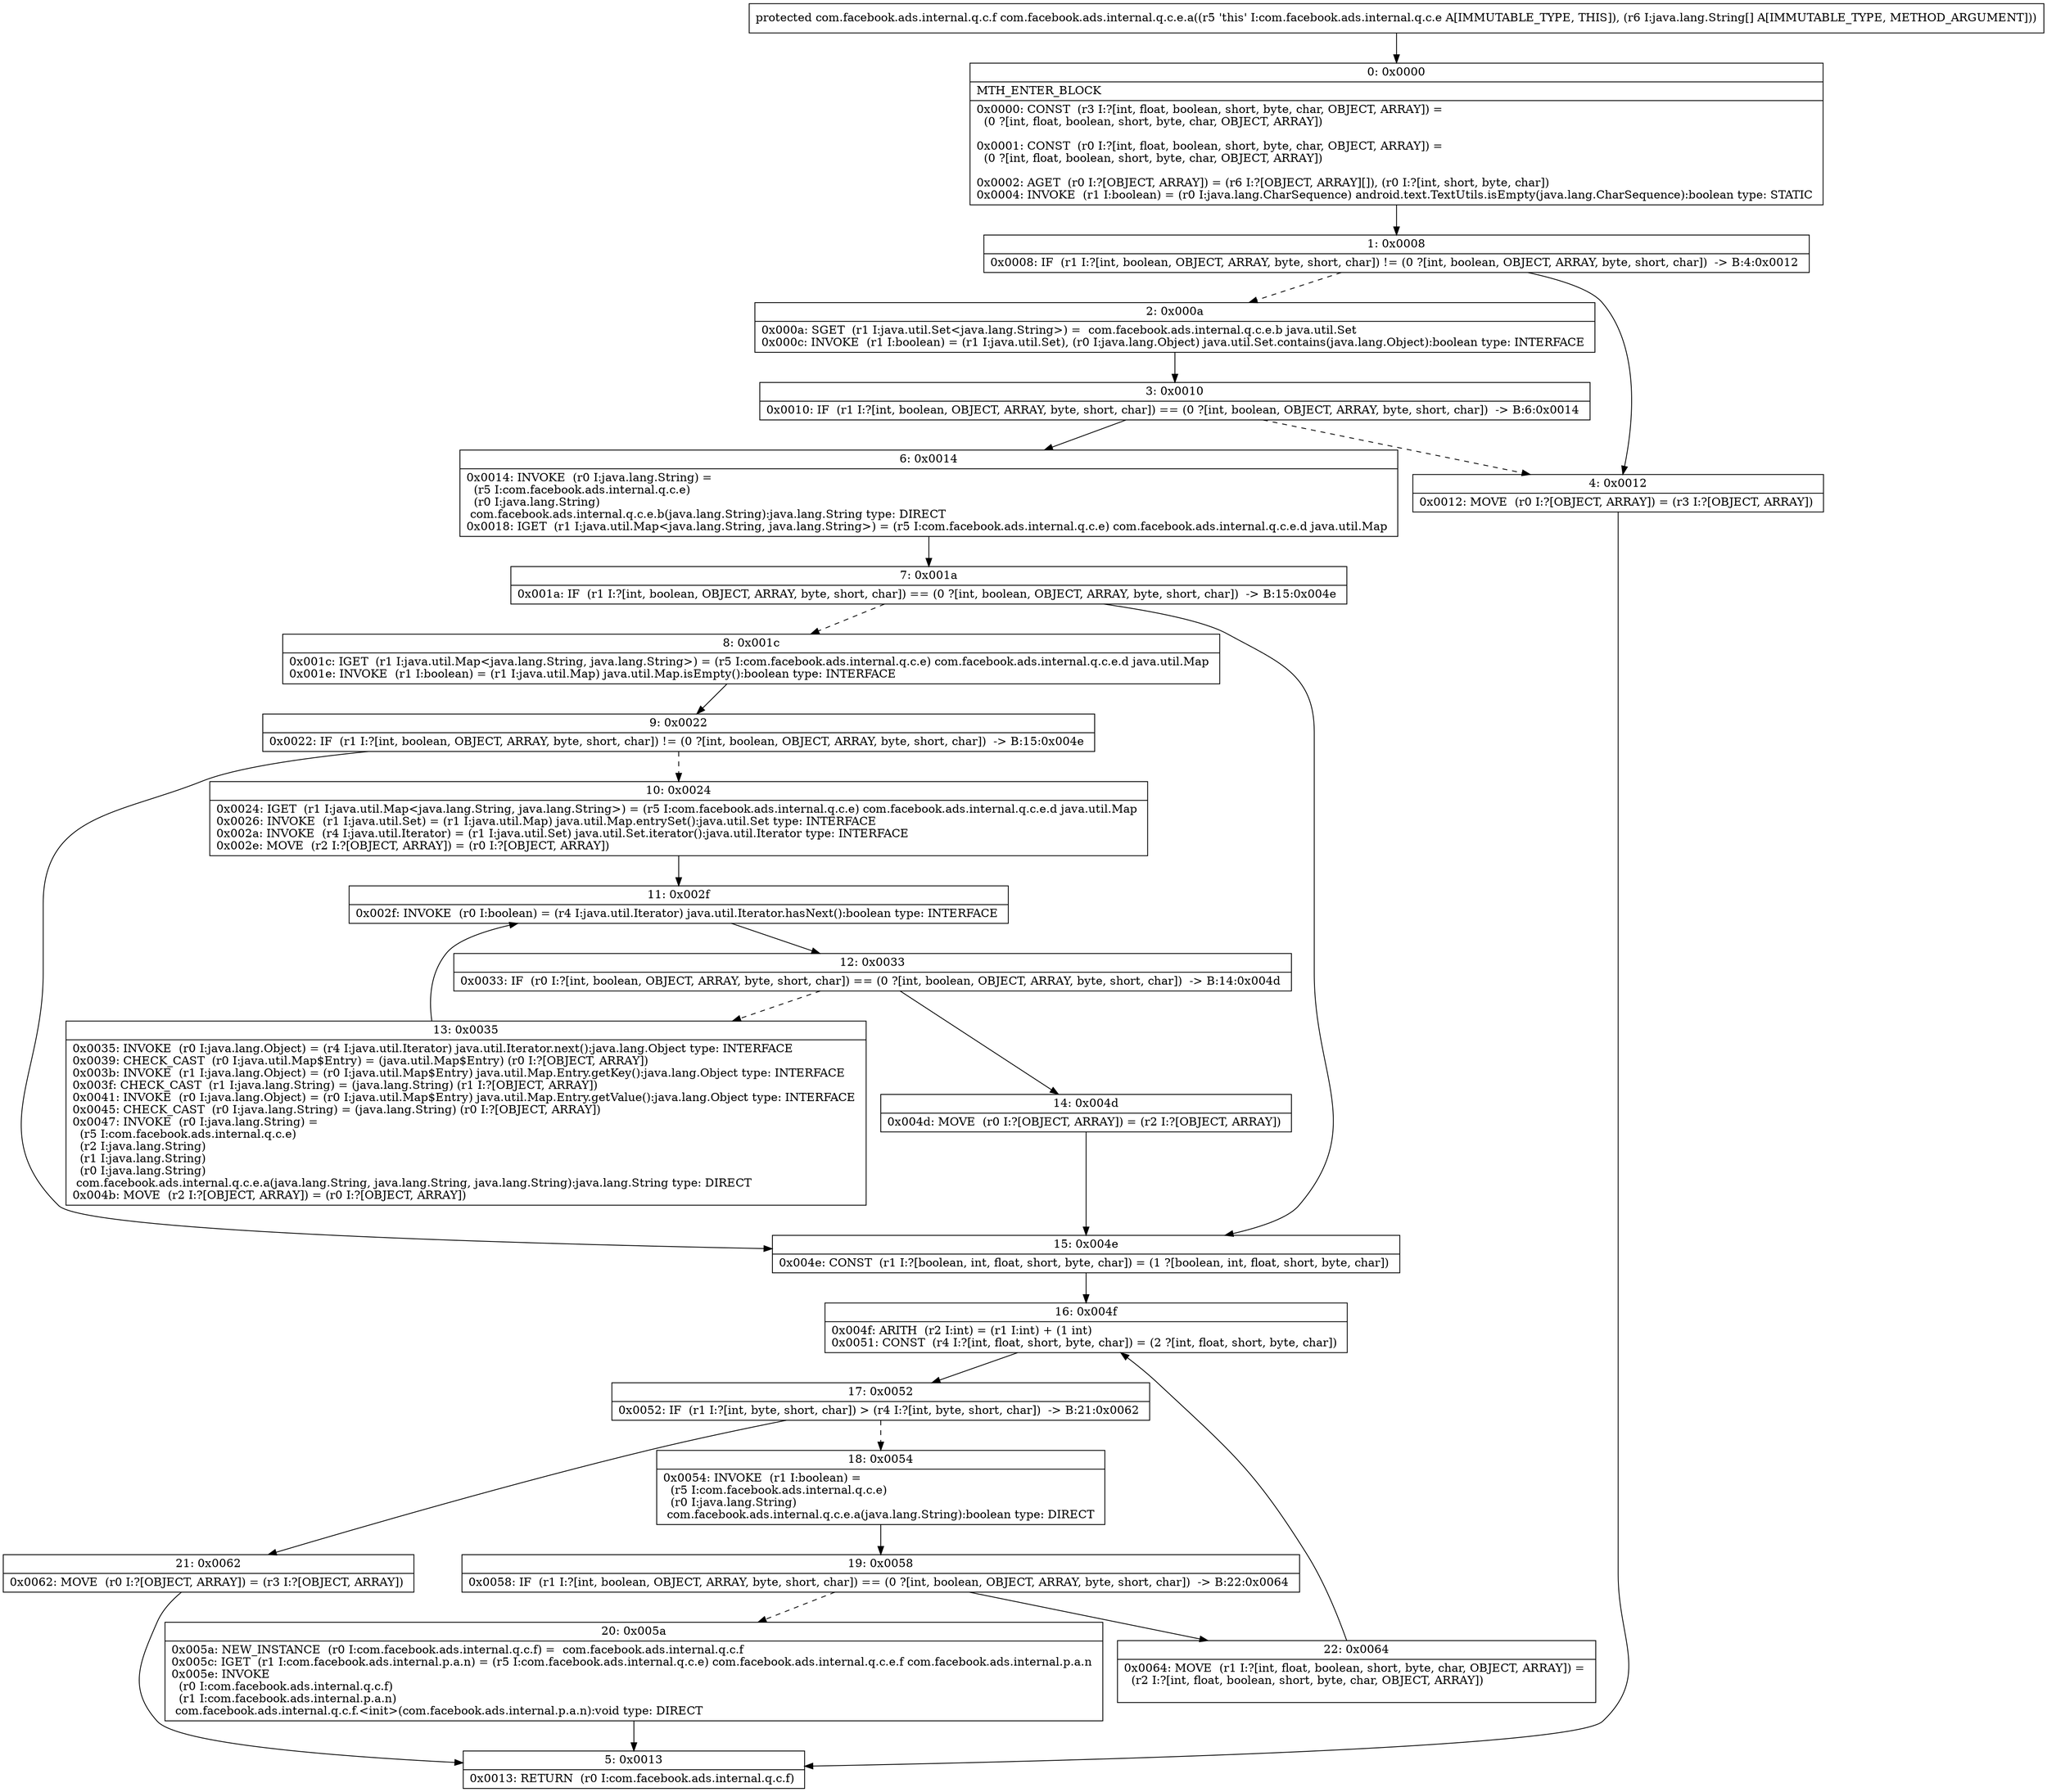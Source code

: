 digraph "CFG forcom.facebook.ads.internal.q.c.e.a([Ljava\/lang\/String;)Lcom\/facebook\/ads\/internal\/q\/c\/f;" {
Node_0 [shape=record,label="{0\:\ 0x0000|MTH_ENTER_BLOCK\l|0x0000: CONST  (r3 I:?[int, float, boolean, short, byte, char, OBJECT, ARRAY]) = \l  (0 ?[int, float, boolean, short, byte, char, OBJECT, ARRAY])\l \l0x0001: CONST  (r0 I:?[int, float, boolean, short, byte, char, OBJECT, ARRAY]) = \l  (0 ?[int, float, boolean, short, byte, char, OBJECT, ARRAY])\l \l0x0002: AGET  (r0 I:?[OBJECT, ARRAY]) = (r6 I:?[OBJECT, ARRAY][]), (r0 I:?[int, short, byte, char]) \l0x0004: INVOKE  (r1 I:boolean) = (r0 I:java.lang.CharSequence) android.text.TextUtils.isEmpty(java.lang.CharSequence):boolean type: STATIC \l}"];
Node_1 [shape=record,label="{1\:\ 0x0008|0x0008: IF  (r1 I:?[int, boolean, OBJECT, ARRAY, byte, short, char]) != (0 ?[int, boolean, OBJECT, ARRAY, byte, short, char])  \-\> B:4:0x0012 \l}"];
Node_2 [shape=record,label="{2\:\ 0x000a|0x000a: SGET  (r1 I:java.util.Set\<java.lang.String\>) =  com.facebook.ads.internal.q.c.e.b java.util.Set \l0x000c: INVOKE  (r1 I:boolean) = (r1 I:java.util.Set), (r0 I:java.lang.Object) java.util.Set.contains(java.lang.Object):boolean type: INTERFACE \l}"];
Node_3 [shape=record,label="{3\:\ 0x0010|0x0010: IF  (r1 I:?[int, boolean, OBJECT, ARRAY, byte, short, char]) == (0 ?[int, boolean, OBJECT, ARRAY, byte, short, char])  \-\> B:6:0x0014 \l}"];
Node_4 [shape=record,label="{4\:\ 0x0012|0x0012: MOVE  (r0 I:?[OBJECT, ARRAY]) = (r3 I:?[OBJECT, ARRAY]) \l}"];
Node_5 [shape=record,label="{5\:\ 0x0013|0x0013: RETURN  (r0 I:com.facebook.ads.internal.q.c.f) \l}"];
Node_6 [shape=record,label="{6\:\ 0x0014|0x0014: INVOKE  (r0 I:java.lang.String) = \l  (r5 I:com.facebook.ads.internal.q.c.e)\l  (r0 I:java.lang.String)\l com.facebook.ads.internal.q.c.e.b(java.lang.String):java.lang.String type: DIRECT \l0x0018: IGET  (r1 I:java.util.Map\<java.lang.String, java.lang.String\>) = (r5 I:com.facebook.ads.internal.q.c.e) com.facebook.ads.internal.q.c.e.d java.util.Map \l}"];
Node_7 [shape=record,label="{7\:\ 0x001a|0x001a: IF  (r1 I:?[int, boolean, OBJECT, ARRAY, byte, short, char]) == (0 ?[int, boolean, OBJECT, ARRAY, byte, short, char])  \-\> B:15:0x004e \l}"];
Node_8 [shape=record,label="{8\:\ 0x001c|0x001c: IGET  (r1 I:java.util.Map\<java.lang.String, java.lang.String\>) = (r5 I:com.facebook.ads.internal.q.c.e) com.facebook.ads.internal.q.c.e.d java.util.Map \l0x001e: INVOKE  (r1 I:boolean) = (r1 I:java.util.Map) java.util.Map.isEmpty():boolean type: INTERFACE \l}"];
Node_9 [shape=record,label="{9\:\ 0x0022|0x0022: IF  (r1 I:?[int, boolean, OBJECT, ARRAY, byte, short, char]) != (0 ?[int, boolean, OBJECT, ARRAY, byte, short, char])  \-\> B:15:0x004e \l}"];
Node_10 [shape=record,label="{10\:\ 0x0024|0x0024: IGET  (r1 I:java.util.Map\<java.lang.String, java.lang.String\>) = (r5 I:com.facebook.ads.internal.q.c.e) com.facebook.ads.internal.q.c.e.d java.util.Map \l0x0026: INVOKE  (r1 I:java.util.Set) = (r1 I:java.util.Map) java.util.Map.entrySet():java.util.Set type: INTERFACE \l0x002a: INVOKE  (r4 I:java.util.Iterator) = (r1 I:java.util.Set) java.util.Set.iterator():java.util.Iterator type: INTERFACE \l0x002e: MOVE  (r2 I:?[OBJECT, ARRAY]) = (r0 I:?[OBJECT, ARRAY]) \l}"];
Node_11 [shape=record,label="{11\:\ 0x002f|0x002f: INVOKE  (r0 I:boolean) = (r4 I:java.util.Iterator) java.util.Iterator.hasNext():boolean type: INTERFACE \l}"];
Node_12 [shape=record,label="{12\:\ 0x0033|0x0033: IF  (r0 I:?[int, boolean, OBJECT, ARRAY, byte, short, char]) == (0 ?[int, boolean, OBJECT, ARRAY, byte, short, char])  \-\> B:14:0x004d \l}"];
Node_13 [shape=record,label="{13\:\ 0x0035|0x0035: INVOKE  (r0 I:java.lang.Object) = (r4 I:java.util.Iterator) java.util.Iterator.next():java.lang.Object type: INTERFACE \l0x0039: CHECK_CAST  (r0 I:java.util.Map$Entry) = (java.util.Map$Entry) (r0 I:?[OBJECT, ARRAY]) \l0x003b: INVOKE  (r1 I:java.lang.Object) = (r0 I:java.util.Map$Entry) java.util.Map.Entry.getKey():java.lang.Object type: INTERFACE \l0x003f: CHECK_CAST  (r1 I:java.lang.String) = (java.lang.String) (r1 I:?[OBJECT, ARRAY]) \l0x0041: INVOKE  (r0 I:java.lang.Object) = (r0 I:java.util.Map$Entry) java.util.Map.Entry.getValue():java.lang.Object type: INTERFACE \l0x0045: CHECK_CAST  (r0 I:java.lang.String) = (java.lang.String) (r0 I:?[OBJECT, ARRAY]) \l0x0047: INVOKE  (r0 I:java.lang.String) = \l  (r5 I:com.facebook.ads.internal.q.c.e)\l  (r2 I:java.lang.String)\l  (r1 I:java.lang.String)\l  (r0 I:java.lang.String)\l com.facebook.ads.internal.q.c.e.a(java.lang.String, java.lang.String, java.lang.String):java.lang.String type: DIRECT \l0x004b: MOVE  (r2 I:?[OBJECT, ARRAY]) = (r0 I:?[OBJECT, ARRAY]) \l}"];
Node_14 [shape=record,label="{14\:\ 0x004d|0x004d: MOVE  (r0 I:?[OBJECT, ARRAY]) = (r2 I:?[OBJECT, ARRAY]) \l}"];
Node_15 [shape=record,label="{15\:\ 0x004e|0x004e: CONST  (r1 I:?[boolean, int, float, short, byte, char]) = (1 ?[boolean, int, float, short, byte, char]) \l}"];
Node_16 [shape=record,label="{16\:\ 0x004f|0x004f: ARITH  (r2 I:int) = (r1 I:int) + (1 int) \l0x0051: CONST  (r4 I:?[int, float, short, byte, char]) = (2 ?[int, float, short, byte, char]) \l}"];
Node_17 [shape=record,label="{17\:\ 0x0052|0x0052: IF  (r1 I:?[int, byte, short, char]) \> (r4 I:?[int, byte, short, char])  \-\> B:21:0x0062 \l}"];
Node_18 [shape=record,label="{18\:\ 0x0054|0x0054: INVOKE  (r1 I:boolean) = \l  (r5 I:com.facebook.ads.internal.q.c.e)\l  (r0 I:java.lang.String)\l com.facebook.ads.internal.q.c.e.a(java.lang.String):boolean type: DIRECT \l}"];
Node_19 [shape=record,label="{19\:\ 0x0058|0x0058: IF  (r1 I:?[int, boolean, OBJECT, ARRAY, byte, short, char]) == (0 ?[int, boolean, OBJECT, ARRAY, byte, short, char])  \-\> B:22:0x0064 \l}"];
Node_20 [shape=record,label="{20\:\ 0x005a|0x005a: NEW_INSTANCE  (r0 I:com.facebook.ads.internal.q.c.f) =  com.facebook.ads.internal.q.c.f \l0x005c: IGET  (r1 I:com.facebook.ads.internal.p.a.n) = (r5 I:com.facebook.ads.internal.q.c.e) com.facebook.ads.internal.q.c.e.f com.facebook.ads.internal.p.a.n \l0x005e: INVOKE  \l  (r0 I:com.facebook.ads.internal.q.c.f)\l  (r1 I:com.facebook.ads.internal.p.a.n)\l com.facebook.ads.internal.q.c.f.\<init\>(com.facebook.ads.internal.p.a.n):void type: DIRECT \l}"];
Node_21 [shape=record,label="{21\:\ 0x0062|0x0062: MOVE  (r0 I:?[OBJECT, ARRAY]) = (r3 I:?[OBJECT, ARRAY]) \l}"];
Node_22 [shape=record,label="{22\:\ 0x0064|0x0064: MOVE  (r1 I:?[int, float, boolean, short, byte, char, OBJECT, ARRAY]) = \l  (r2 I:?[int, float, boolean, short, byte, char, OBJECT, ARRAY])\l \l}"];
MethodNode[shape=record,label="{protected com.facebook.ads.internal.q.c.f com.facebook.ads.internal.q.c.e.a((r5 'this' I:com.facebook.ads.internal.q.c.e A[IMMUTABLE_TYPE, THIS]), (r6 I:java.lang.String[] A[IMMUTABLE_TYPE, METHOD_ARGUMENT])) }"];
MethodNode -> Node_0;
Node_0 -> Node_1;
Node_1 -> Node_2[style=dashed];
Node_1 -> Node_4;
Node_2 -> Node_3;
Node_3 -> Node_4[style=dashed];
Node_3 -> Node_6;
Node_4 -> Node_5;
Node_6 -> Node_7;
Node_7 -> Node_8[style=dashed];
Node_7 -> Node_15;
Node_8 -> Node_9;
Node_9 -> Node_10[style=dashed];
Node_9 -> Node_15;
Node_10 -> Node_11;
Node_11 -> Node_12;
Node_12 -> Node_13[style=dashed];
Node_12 -> Node_14;
Node_13 -> Node_11;
Node_14 -> Node_15;
Node_15 -> Node_16;
Node_16 -> Node_17;
Node_17 -> Node_18[style=dashed];
Node_17 -> Node_21;
Node_18 -> Node_19;
Node_19 -> Node_20[style=dashed];
Node_19 -> Node_22;
Node_20 -> Node_5;
Node_21 -> Node_5;
Node_22 -> Node_16;
}

